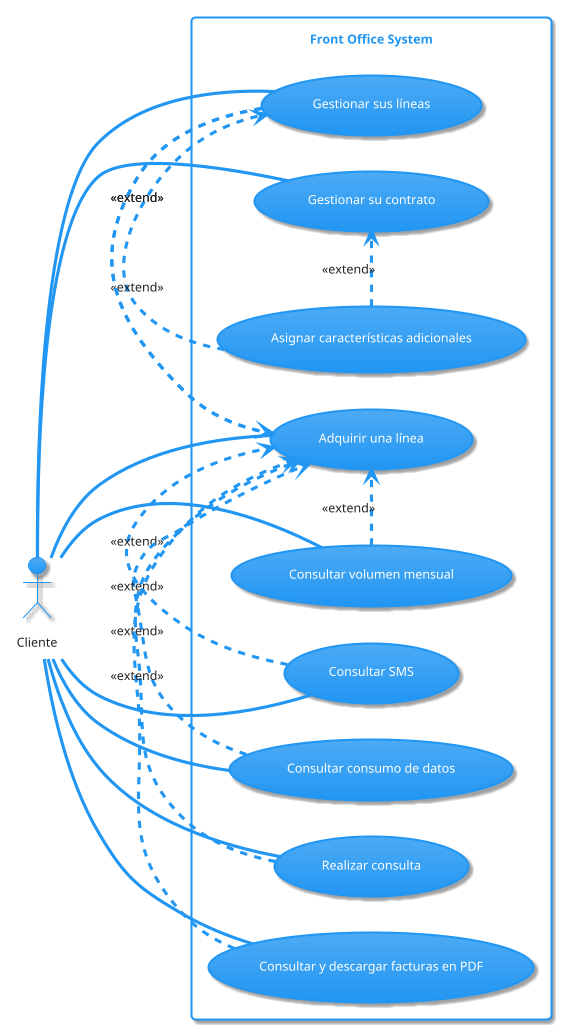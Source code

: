 @startuml FrontOffice
!theme materia
left to right direction

actor Cliente as client

rectangle "Front Office System" {
    client -- (Adquirir una línea) 
    client -- (Gestionar su contrato)
    client -- (Gestionar sus líneas)
    client -- (Consultar volumen mensual)
    client -- (Consultar SMS)
    client -- (Consultar consumo de datos)
    client -- (Consultar y descargar facturas en PDF)
    client -- (Realizar consulta)
  
    (Asignar características adicionales) .> (Gestionar sus líneas) : <<extend>>
    (Asignar características adicionales) .> (Gestionar su contrato) : <<extend>>
    (Gestionar sus líneas) .> (Adquirir una línea) : <<extend>>
    (Consultar volumen mensual) .> (Adquirir una línea) : <<extend>>
    (Consultar SMS) .> (Adquirir una línea) : <<extend>>
    (Consultar consumo de datos) .> (Adquirir una línea) : <<extend>>
    (Realizar consulta) .> (Adquirir una línea) : <<extend>>
    (Gestionar sus líneas) .> (Adquirir una línea) : <<extend>>
    (Consultar y descargar facturas en PDF) .> (Adquirir una línea) : <<extend>>
}
@enduml
